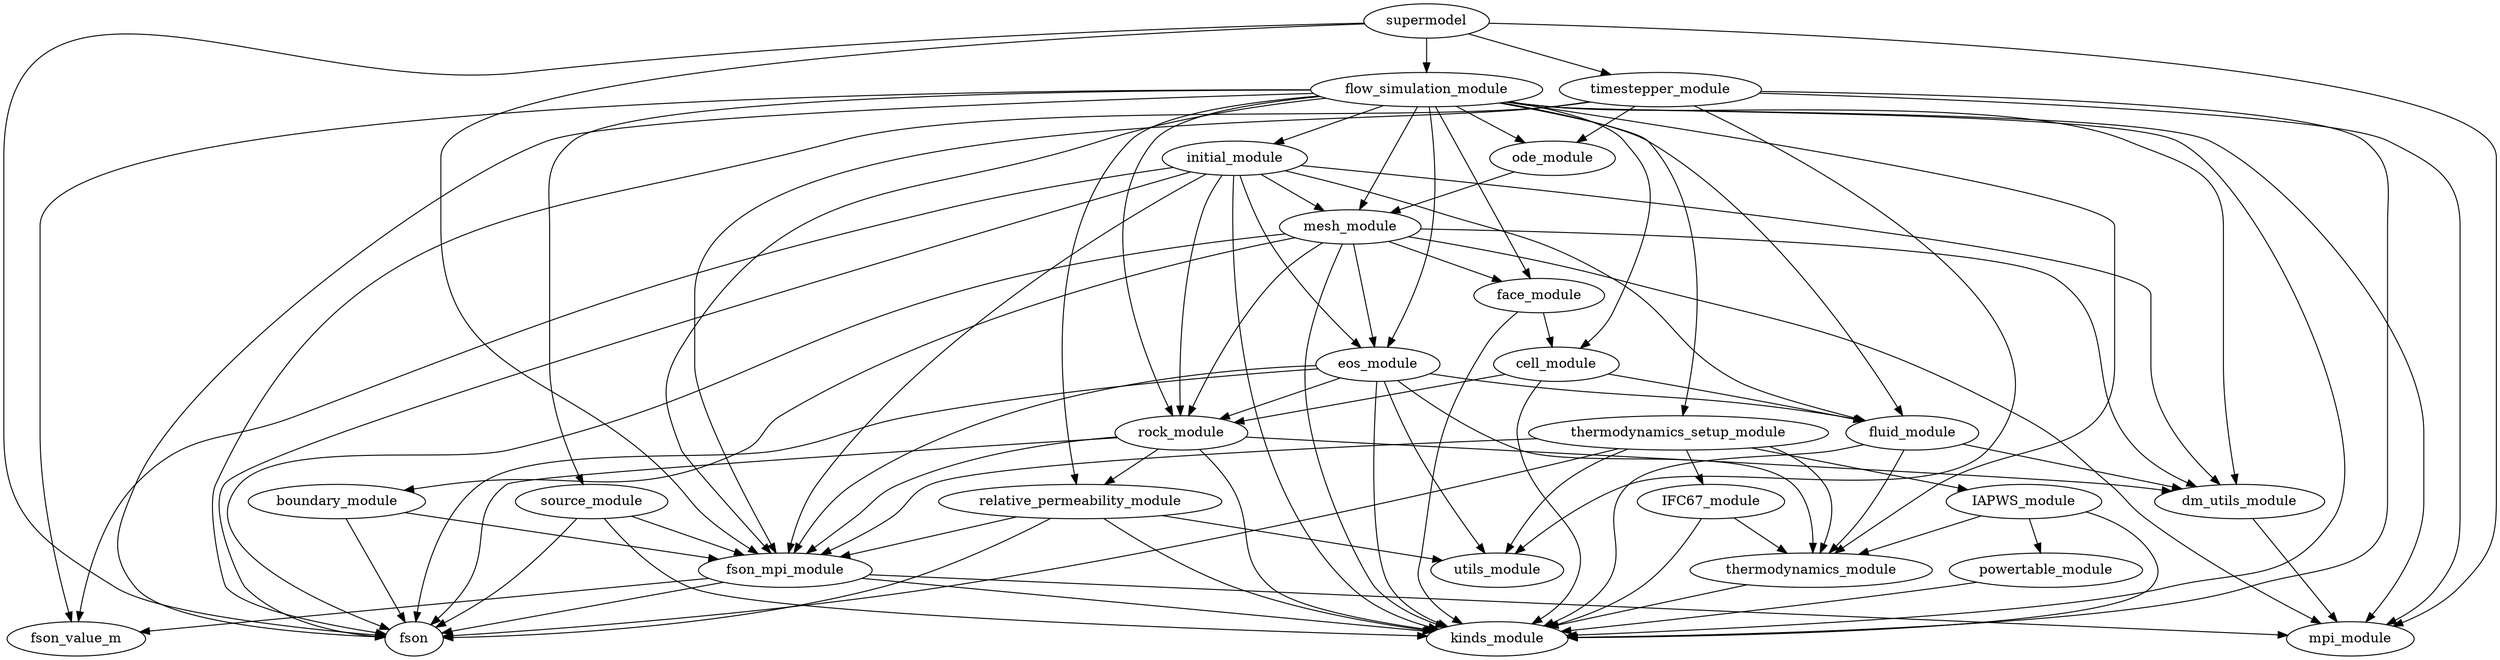 digraph supermodel{
        fluid_module -> dm_utils_module
        fluid_module -> kinds_module
        fluid_module -> thermodynamics_module
        eos_module -> fluid_module
        eos_module -> fson
        eos_module -> fson_mpi_module
        eos_module -> kinds_module
        eos_module -> rock_module
        eos_module -> thermodynamics_module
        eos_module -> utils_module
        rock_module -> dm_utils_module
        rock_module -> fson
        rock_module -> fson_mpi_module
        rock_module -> kinds_module
        rock_module -> relative_permeability_module
        powertable_module -> kinds_module
        ode_module -> mesh_module
        dm_utils_module -> mpi_module
        cell_module -> fluid_module
        cell_module -> kinds_module
        cell_module -> rock_module
        boundary_module -> fson
        boundary_module -> fson_mpi_module
        flow_simulation_module -> cell_module
        flow_simulation_module -> dm_utils_module
        flow_simulation_module -> eos_module
        flow_simulation_module -> face_module
        flow_simulation_module -> fluid_module
        flow_simulation_module -> fson
        flow_simulation_module -> fson_mpi_module
        flow_simulation_module -> fson_value_m
        flow_simulation_module -> initial_module
        flow_simulation_module -> kinds_module
        flow_simulation_module -> mesh_module
        flow_simulation_module -> mpi_module
        flow_simulation_module -> ode_module
        flow_simulation_module -> relative_permeability_module
        flow_simulation_module -> rock_module
        flow_simulation_module -> source_module
        flow_simulation_module -> thermodynamics_module
        flow_simulation_module -> thermodynamics_setup_module
        thermodynamics_module -> kinds_module
        face_module -> cell_module
        face_module -> kinds_module
        initial_module -> dm_utils_module
        initial_module -> eos_module
        initial_module -> fluid_module
        initial_module -> fson
        initial_module -> fson_mpi_module
        initial_module -> fson_value_m
        initial_module -> kinds_module
        initial_module -> mesh_module
        initial_module -> rock_module
        mesh_module -> boundary_module
        mesh_module -> dm_utils_module
        mesh_module -> eos_module
        mesh_module -> face_module
        mesh_module -> fson
        mesh_module -> kinds_module
        mesh_module -> mpi_module
        mesh_module -> rock_module
        fson_mpi_module -> fson
        fson_mpi_module -> fson_value_m
        fson_mpi_module -> kinds_module
        fson_mpi_module -> mpi_module
        IFC67_module -> kinds_module
        IFC67_module -> thermodynamics_module
        supermodel -> flow_simulation_module
        supermodel -> fson
        supermodel -> fson_mpi_module
        supermodel -> mpi_module
        supermodel -> timestepper_module
        source_module -> fson
        source_module -> fson_mpi_module
        source_module -> kinds_module
        IAPWS_module -> kinds_module
        IAPWS_module -> powertable_module
        IAPWS_module -> thermodynamics_module
        thermodynamics_setup_module -> IAPWS_module
        thermodynamics_setup_module -> IFC67_module
        thermodynamics_setup_module -> fson
        thermodynamics_setup_module -> fson_mpi_module
        thermodynamics_setup_module -> thermodynamics_module
        thermodynamics_setup_module -> utils_module
        timestepper_module -> fson
        timestepper_module -> fson_mpi_module
        timestepper_module -> kinds_module
        timestepper_module -> mpi_module
        timestepper_module -> ode_module
        timestepper_module -> utils_module
        relative_permeability_module -> fson
        relative_permeability_module -> fson_mpi_module
        relative_permeability_module -> kinds_module
        relative_permeability_module -> utils_module
}